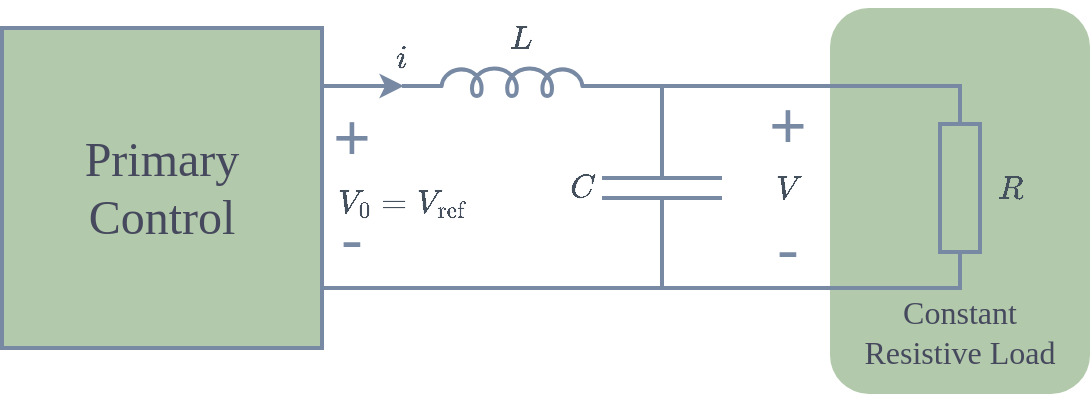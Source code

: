 <mxfile version="20.8.23" type="device"><diagram name="Page-1" id="zYYkCIfrIalbJM40O9_U"><mxGraphModel dx="908" dy="511" grid="1" gridSize="10" guides="1" tooltips="1" connect="1" arrows="1" fold="1" page="1" pageScale="1" pageWidth="850" pageHeight="1100" math="1" shadow="0"><root><mxCell id="0"/><mxCell id="1" parent="0"/><mxCell id="TyTnggXXmR2CARIFTQOe-10" value="" style="rounded=1;whiteSpace=wrap;html=1;strokeColor=none;fillColor=#B2C9AB;direction=south;labelBackgroundColor=none;fontColor=#46495D;" parent="1" vertex="1"><mxGeometry x="414" y="187" width="130" height="193" as="geometry"/></mxCell><mxCell id="TyTnggXXmR2CARIFTQOe-1" value="" style="pointerEvents=1;verticalLabelPosition=bottom;shadow=0;dashed=0;align=center;html=1;verticalAlign=top;shape=mxgraph.electrical.resistors.resistor_1;rotation=90;strokeWidth=2;labelBackgroundColor=none;fillColor=#B2C9AB;strokeColor=#788AA3;fontColor=#46495D;" parent="1" vertex="1"><mxGeometry x="429" y="267" width="100" height="20" as="geometry"/></mxCell><mxCell id="TyTnggXXmR2CARIFTQOe-2" value="" style="pointerEvents=1;verticalLabelPosition=bottom;shadow=0;dashed=0;align=center;html=1;verticalAlign=top;shape=mxgraph.electrical.inductors.inductor_5;strokeWidth=2;labelBackgroundColor=none;fillColor=#B2C9AB;strokeColor=#788AA3;fontColor=#46495D;" parent="1" vertex="1"><mxGeometry x="200" y="217" width="110" height="14" as="geometry"/></mxCell><mxCell id="TyTnggXXmR2CARIFTQOe-6" value="" style="endArrow=none;html=1;rounded=0;strokeWidth=2;labelBackgroundColor=none;strokeColor=#788AA3;fontColor=default;" parent="1" edge="1"><mxGeometry width="50" height="50" relative="1" as="geometry"><mxPoint x="310" y="226" as="sourcePoint"/><mxPoint x="480" y="226" as="targetPoint"/></mxGeometry></mxCell><mxCell id="TyTnggXXmR2CARIFTQOe-7" value="" style="endArrow=none;html=1;rounded=0;strokeWidth=2;labelBackgroundColor=none;strokeColor=#788AA3;fontColor=default;" parent="1" edge="1"><mxGeometry width="50" height="50" relative="1" as="geometry"><mxPoint x="160" y="327" as="sourcePoint"/><mxPoint x="480" y="327" as="targetPoint"/></mxGeometry></mxCell><mxCell id="TyTnggXXmR2CARIFTQOe-9" value="&lt;font style=&quot;font-size: 24px;&quot; face=&quot;Times New Roman&quot;&gt;Primary&lt;br&gt;Control&lt;/font&gt;" style="whiteSpace=wrap;html=1;aspect=fixed;strokeWidth=2;labelBackgroundColor=none;fillColor=#B2C9AB;strokeColor=#788AA3;fontColor=#46495D;" parent="1" vertex="1"><mxGeometry y="197" width="160" height="160" as="geometry"/></mxCell><mxCell id="TyTnggXXmR2CARIFTQOe-11" value="&lt;font face=&quot;Times New Roman&quot; style=&quot;font-size: 16px;&quot;&gt;Constant Resistive Load&lt;/font&gt;" style="text;html=1;strokeColor=none;fillColor=none;align=center;verticalAlign=middle;whiteSpace=wrap;rounded=0;fontColor=#46495D;labelBackgroundColor=none;" parent="1" vertex="1"><mxGeometry x="424" y="334" width="110" height="30" as="geometry"/></mxCell><mxCell id="JUXggfRcUw9-_erAED3k-1" value="&lt;font color=&quot;#788aa3&quot; style=&quot;font-size: 32px;&quot; face=&quot;Times New Roman&quot;&gt;-&lt;/font&gt;" style="text;html=1;strokeColor=none;fillColor=none;align=center;verticalAlign=middle;whiteSpace=wrap;rounded=0;labelBackgroundColor=none;fontColor=#46495D;" vertex="1" parent="1"><mxGeometry x="363" y="292" width="60" height="30" as="geometry"/></mxCell><mxCell id="JUXggfRcUw9-_erAED3k-2" value="&lt;font color=&quot;#788aa3&quot; style=&quot;font-size: 32px;&quot; face=&quot;Times New Roman&quot;&gt;-&lt;/font&gt;" style="text;html=1;strokeColor=none;fillColor=none;align=center;verticalAlign=middle;whiteSpace=wrap;rounded=0;labelBackgroundColor=none;fontColor=#46495D;" vertex="1" parent="1"><mxGeometry x="145" y="287" width="60" height="30" as="geometry"/></mxCell><mxCell id="JUXggfRcUw9-_erAED3k-3" value="&lt;font color=&quot;#788aa3&quot; style=&quot;font-size: 32px;&quot;&gt;+&lt;/font&gt;" style="text;html=1;strokeColor=none;fillColor=none;align=center;verticalAlign=middle;whiteSpace=wrap;rounded=0;labelBackgroundColor=none;fontColor=#46495D;" vertex="1" parent="1"><mxGeometry x="145" y="237" width="60" height="30" as="geometry"/></mxCell><mxCell id="JUXggfRcUw9-_erAED3k-6" value="&lt;font color=&quot;#45505e&quot; style=&quot;font-size: 14px;&quot;&gt;$$V_0 = V_{\text{ref}}$$&lt;/font&gt;" style="text;html=1;strokeColor=none;fillColor=none;align=center;verticalAlign=middle;whiteSpace=wrap;rounded=0;fontSize=32;fontFamily=Helvetica;fontColor=#46495D;labelBackgroundColor=none;" vertex="1" parent="1"><mxGeometry x="160" y="267" width="80" height="33" as="geometry"/></mxCell><mxCell id="JUXggfRcUw9-_erAED3k-7" value="&lt;font color=&quot;#45505e&quot; style=&quot;font-size: 14px;&quot;&gt;$$V$$&lt;/font&gt;" style="text;html=1;strokeColor=none;fillColor=none;align=center;verticalAlign=middle;whiteSpace=wrap;rounded=0;fontSize=32;fontFamily=Helvetica;fontColor=#46495D;labelBackgroundColor=none;" vertex="1" parent="1"><mxGeometry x="353" y="262" width="80" height="30" as="geometry"/></mxCell><mxCell id="JUXggfRcUw9-_erAED3k-8" value="" style="endArrow=classic;html=1;rounded=0;strokeWidth=2;labelBackgroundColor=none;strokeColor=#788AA3;fontColor=default;endFill=1;" edge="1" parent="1"><mxGeometry width="50" height="50" relative="1" as="geometry"><mxPoint x="161" y="226" as="sourcePoint"/><mxPoint x="201" y="226" as="targetPoint"/></mxGeometry></mxCell><mxCell id="JUXggfRcUw9-_erAED3k-9" value="&lt;font color=&quot;#45505e&quot; style=&quot;font-size: 14px;&quot;&gt;$$i$$&lt;/font&gt;" style="text;html=1;strokeColor=none;fillColor=none;align=center;verticalAlign=middle;whiteSpace=wrap;rounded=0;fontSize=32;fontFamily=Helvetica;fontColor=#46495D;labelBackgroundColor=none;" vertex="1" parent="1"><mxGeometry x="160" y="197" width="80" height="30" as="geometry"/></mxCell><mxCell id="JUXggfRcUw9-_erAED3k-10" value="&lt;font color=&quot;#45505e&quot; style=&quot;font-size: 14px;&quot;&gt;$$L$$&lt;/font&gt;" style="text;html=1;strokeColor=none;fillColor=none;align=center;verticalAlign=middle;whiteSpace=wrap;rounded=0;fontSize=32;fontFamily=Helvetica;fontColor=#46495D;labelBackgroundColor=none;" vertex="1" parent="1"><mxGeometry x="220" y="187" width="80" height="30" as="geometry"/></mxCell><mxCell id="JUXggfRcUw9-_erAED3k-11" value="&lt;font color=&quot;#45505e&quot; style=&quot;font-size: 14px;&quot;&gt;$$R$$&lt;/font&gt;" style="text;html=1;strokeColor=none;fillColor=none;align=center;verticalAlign=middle;whiteSpace=wrap;rounded=0;fontSize=32;fontFamily=Helvetica;fontColor=#46495D;labelBackgroundColor=none;" vertex="1" parent="1"><mxGeometry x="464" y="262" width="80" height="30" as="geometry"/></mxCell><mxCell id="JUXggfRcUw9-_erAED3k-12" value="" style="pointerEvents=1;verticalLabelPosition=bottom;shadow=0;dashed=0;align=center;html=1;verticalAlign=top;shape=mxgraph.electrical.capacitors.capacitor_1;fontFamily=Helvetica;fontSize=14;fontColor=#46495D;rotation=90;labelBackgroundColor=none;fillColor=#B2C9AB;strokeColor=#788AA3;strokeWidth=2;" vertex="1" parent="1"><mxGeometry x="280" y="247" width="100" height="60" as="geometry"/></mxCell><mxCell id="JUXggfRcUw9-_erAED3k-13" value="&lt;font color=&quot;#788aa3&quot; style=&quot;font-size: 32px;&quot;&gt;+&lt;/font&gt;" style="text;html=1;strokeColor=none;fillColor=none;align=center;verticalAlign=middle;whiteSpace=wrap;rounded=0;labelBackgroundColor=none;fontColor=#46495D;" vertex="1" parent="1"><mxGeometry x="363" y="231" width="60" height="30" as="geometry"/></mxCell><mxCell id="JUXggfRcUw9-_erAED3k-14" value="&lt;font color=&quot;#45505e&quot; style=&quot;font-size: 14px;&quot;&gt;$$C$$&lt;/font&gt;" style="text;html=1;strokeColor=none;fillColor=none;align=center;verticalAlign=middle;whiteSpace=wrap;rounded=0;fontSize=32;fontFamily=Helvetica;fontColor=#46495D;labelBackgroundColor=none;" vertex="1" parent="1"><mxGeometry x="250" y="262" width="80" height="30" as="geometry"/></mxCell></root></mxGraphModel></diagram></mxfile>